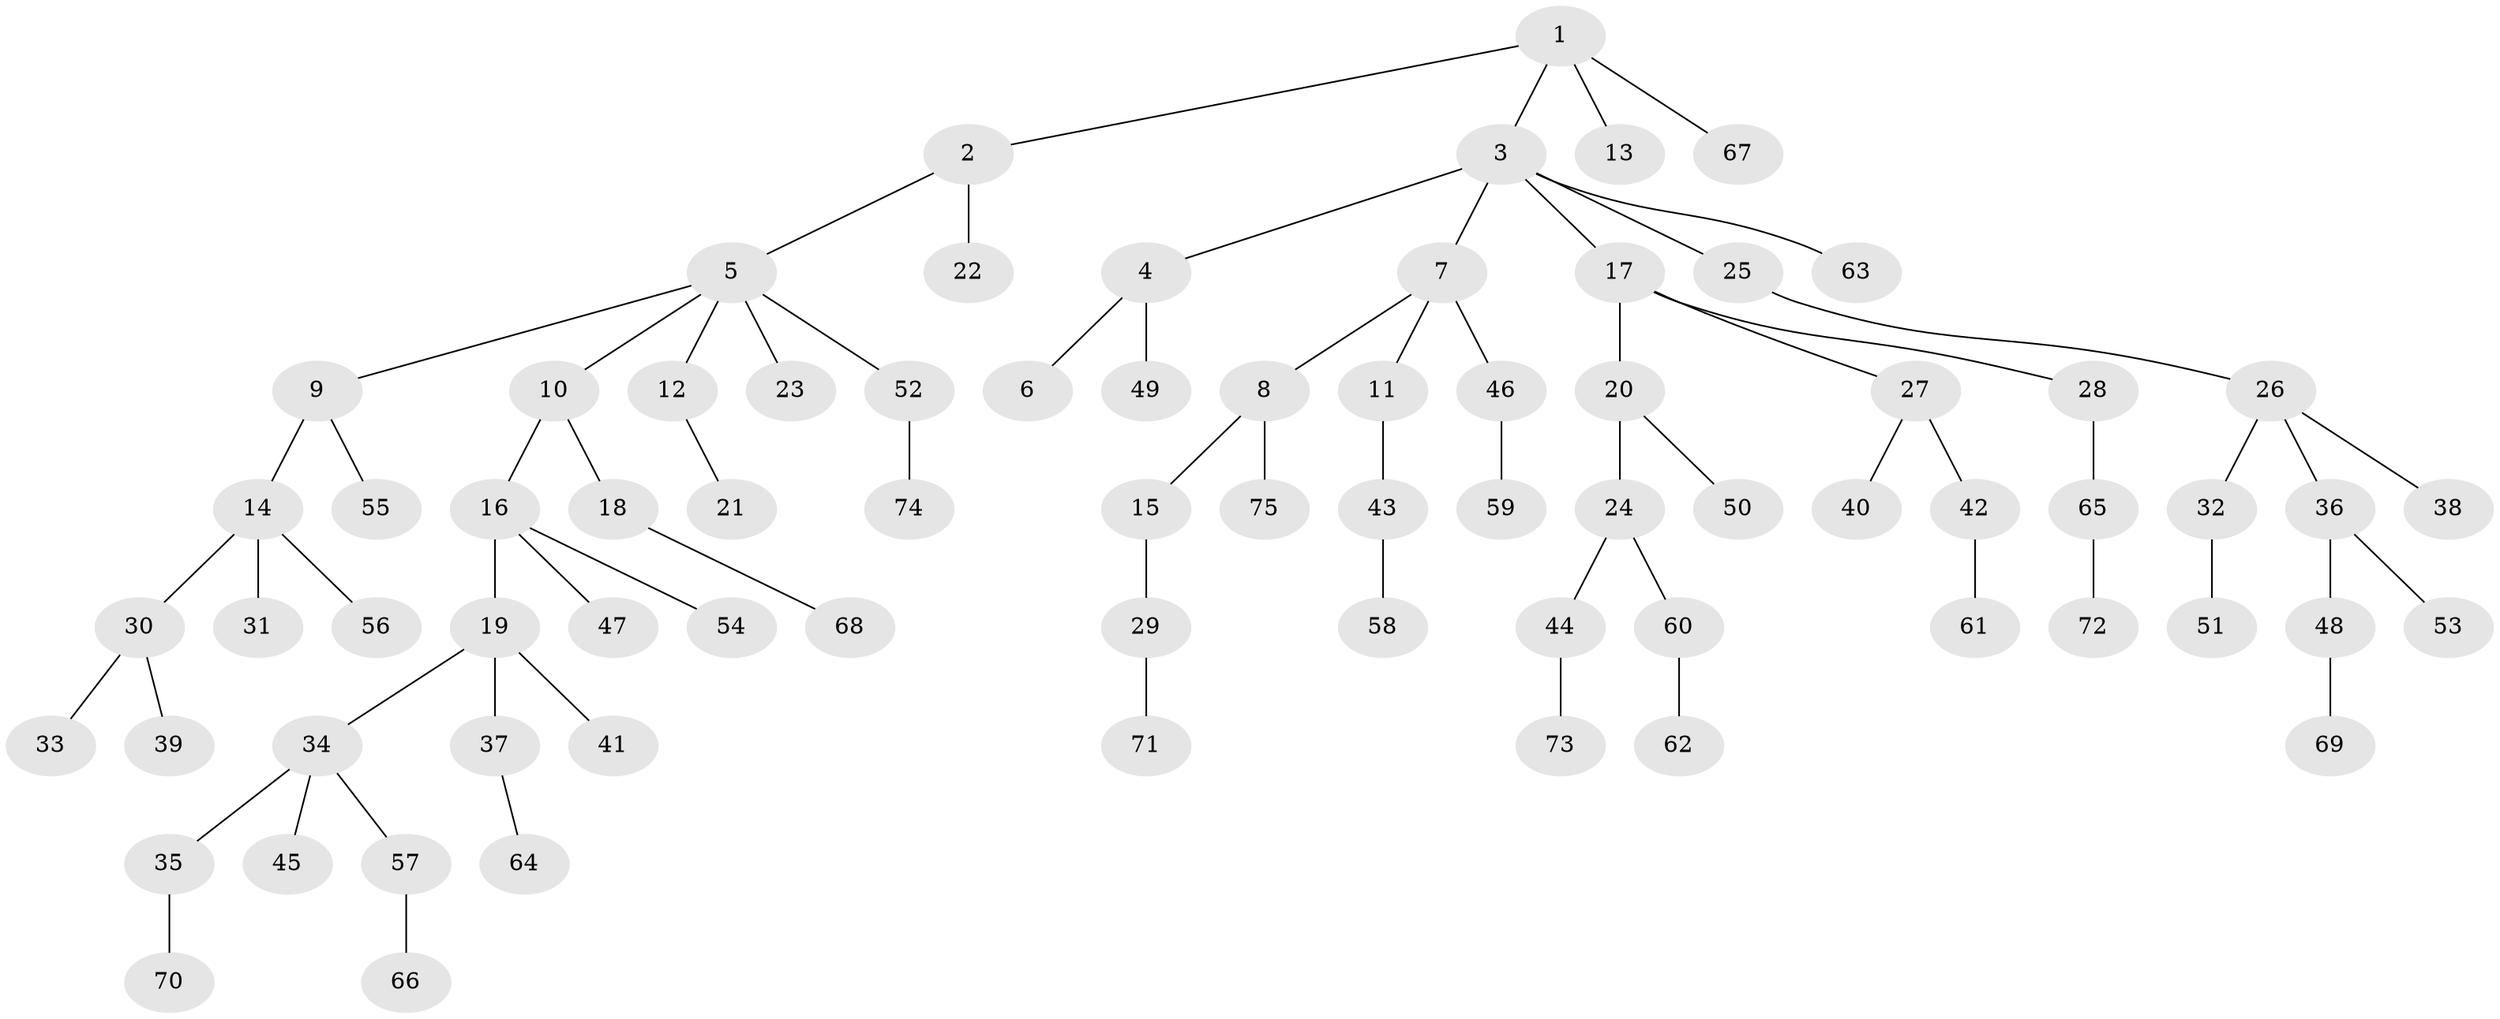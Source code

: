 // original degree distribution, {5: 0.05517241379310345, 3: 0.11724137931034483, 7: 0.013793103448275862, 4: 0.05517241379310345, 2: 0.22758620689655173, 1: 0.5241379310344828, 9: 0.006896551724137931}
// Generated by graph-tools (version 1.1) at 2025/36/03/09/25 02:36:59]
// undirected, 75 vertices, 74 edges
graph export_dot {
graph [start="1"]
  node [color=gray90,style=filled];
  1;
  2;
  3;
  4;
  5;
  6;
  7;
  8;
  9;
  10;
  11;
  12;
  13;
  14;
  15;
  16;
  17;
  18;
  19;
  20;
  21;
  22;
  23;
  24;
  25;
  26;
  27;
  28;
  29;
  30;
  31;
  32;
  33;
  34;
  35;
  36;
  37;
  38;
  39;
  40;
  41;
  42;
  43;
  44;
  45;
  46;
  47;
  48;
  49;
  50;
  51;
  52;
  53;
  54;
  55;
  56;
  57;
  58;
  59;
  60;
  61;
  62;
  63;
  64;
  65;
  66;
  67;
  68;
  69;
  70;
  71;
  72;
  73;
  74;
  75;
  1 -- 2 [weight=1.0];
  1 -- 3 [weight=1.0];
  1 -- 13 [weight=1.0];
  1 -- 67 [weight=1.0];
  2 -- 5 [weight=1.0];
  2 -- 22 [weight=3.0];
  3 -- 4 [weight=1.0];
  3 -- 7 [weight=1.0];
  3 -- 17 [weight=1.0];
  3 -- 25 [weight=1.0];
  3 -- 63 [weight=1.0];
  4 -- 6 [weight=1.0];
  4 -- 49 [weight=1.0];
  5 -- 9 [weight=1.0];
  5 -- 10 [weight=1.0];
  5 -- 12 [weight=1.0];
  5 -- 23 [weight=1.0];
  5 -- 52 [weight=1.0];
  7 -- 8 [weight=1.0];
  7 -- 11 [weight=1.0];
  7 -- 46 [weight=1.0];
  8 -- 15 [weight=1.0];
  8 -- 75 [weight=2.0];
  9 -- 14 [weight=2.0];
  9 -- 55 [weight=1.0];
  10 -- 16 [weight=1.0];
  10 -- 18 [weight=1.0];
  11 -- 43 [weight=1.0];
  12 -- 21 [weight=1.0];
  14 -- 30 [weight=1.0];
  14 -- 31 [weight=1.0];
  14 -- 56 [weight=1.0];
  15 -- 29 [weight=1.0];
  16 -- 19 [weight=5.0];
  16 -- 47 [weight=1.0];
  16 -- 54 [weight=1.0];
  17 -- 20 [weight=1.0];
  17 -- 27 [weight=1.0];
  17 -- 28 [weight=1.0];
  18 -- 68 [weight=1.0];
  19 -- 34 [weight=1.0];
  19 -- 37 [weight=1.0];
  19 -- 41 [weight=1.0];
  20 -- 24 [weight=1.0];
  20 -- 50 [weight=1.0];
  24 -- 44 [weight=1.0];
  24 -- 60 [weight=1.0];
  25 -- 26 [weight=1.0];
  26 -- 32 [weight=1.0];
  26 -- 36 [weight=1.0];
  26 -- 38 [weight=1.0];
  27 -- 40 [weight=1.0];
  27 -- 42 [weight=2.0];
  28 -- 65 [weight=2.0];
  29 -- 71 [weight=1.0];
  30 -- 33 [weight=1.0];
  30 -- 39 [weight=1.0];
  32 -- 51 [weight=1.0];
  34 -- 35 [weight=1.0];
  34 -- 45 [weight=1.0];
  34 -- 57 [weight=1.0];
  35 -- 70 [weight=1.0];
  36 -- 48 [weight=1.0];
  36 -- 53 [weight=1.0];
  37 -- 64 [weight=1.0];
  42 -- 61 [weight=1.0];
  43 -- 58 [weight=1.0];
  44 -- 73 [weight=1.0];
  46 -- 59 [weight=1.0];
  48 -- 69 [weight=2.0];
  52 -- 74 [weight=1.0];
  57 -- 66 [weight=2.0];
  60 -- 62 [weight=1.0];
  65 -- 72 [weight=1.0];
}
